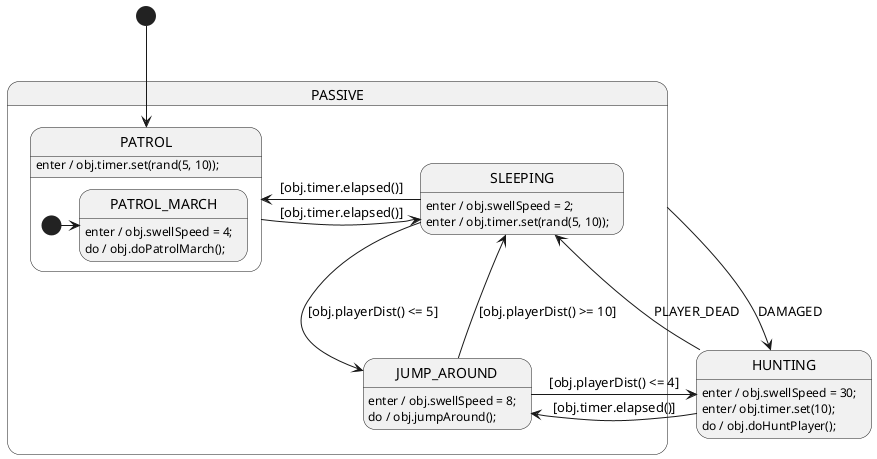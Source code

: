 @startuml Enemy1Sm

' //////////////////////// STATE ORGANIZATION ///////////////////////
' Note: StateSmith treats state names and events as case insensitive.
' More info: https://github.com/StateSmith/StateSmith/wiki/PlantUML

state PASSIVE {
    state SLEEPING

    state PATROL {
        state PATROL_MARCH
        ' state PATROL_HOP
        [*] -> PATROL_MARCH
    }

    state JUMP_AROUND
}

state HUNTING

[*] --> PATROL
' [*] -> SLEEPING


' ///////////////////////// STATE HANDLERS /////////////////////////
' Syntax: https://github.com/StateSmith/StateSmith/wiki/Behaviors

PASSIVE --> HUNTING: DAMAGED

SLEEPING: enter / obj.swellSpeed = 2;
SLEEPING: enter / obj.timer.set(rand(5, 10));
SLEEPING -> PATROL: [obj.timer.elapsed()]
SLEEPING --> JUMP_AROUND: [obj.playerDist() <= 5]

PATROL: enter / obj.timer.set(rand(5, 10));
PATROL -> SLEEPING: [obj.timer.elapsed()]
PATROL_MARCH: enter / obj.swellSpeed = 4;
PATROL_MARCH: do / obj.doPatrolMarch();

HUNTING --> SLEEPING: PLAYER_DEAD

JUMP_AROUND: enter / obj.swellSpeed = 8;
JUMP_AROUND: do / obj.jumpAround();
JUMP_AROUND --> SLEEPING: [obj.playerDist() >= 10]
JUMP_AROUND -r-> HUNTING: [obj.playerDist() <= 4]

HUNTING: enter / obj.swellSpeed = 30;
HUNTING: enter/ obj.timer.set(10);
HUNTING: do / obj.doHuntPlayer();
HUNTING -l-> JUMP_AROUND: [obj.timer.elapsed()]


' //////////////////////// StateSmith config ////////////////////////
' The below special comment block sets the StateSmith configuration.
' More info: https://github.com/StateSmith/StateSmith/issues/335

/'! $CONFIG : toml
[SmRunnerSettings]
transpilerId = "JavaScript"

[RenderConfig]
AutoExpandedVars = """
    obj: null, // need to set this to instance of Enemy1 before calling start()
    """
'/
@enduml